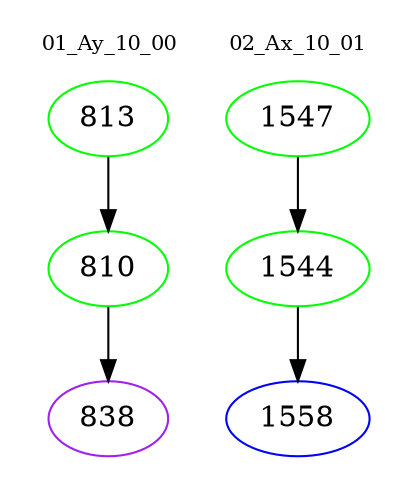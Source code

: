 digraph{
subgraph cluster_0 {
color = white
label = "01_Ay_10_00";
fontsize=10;
T0_813 [label="813", color="green"]
T0_813 -> T0_810 [color="black"]
T0_810 [label="810", color="green"]
T0_810 -> T0_838 [color="black"]
T0_838 [label="838", color="purple"]
}
subgraph cluster_1 {
color = white
label = "02_Ax_10_01";
fontsize=10;
T1_1547 [label="1547", color="green"]
T1_1547 -> T1_1544 [color="black"]
T1_1544 [label="1544", color="green"]
T1_1544 -> T1_1558 [color="black"]
T1_1558 [label="1558", color="blue"]
}
}
